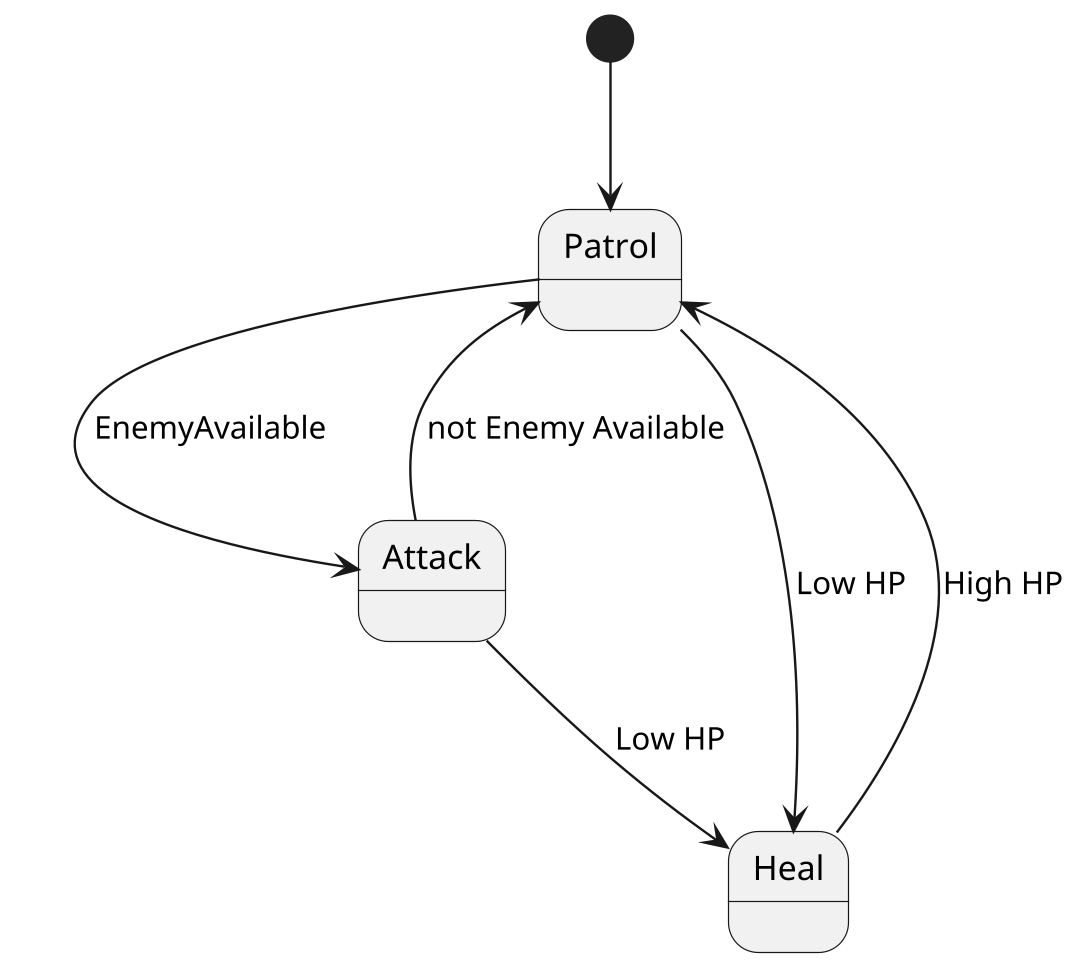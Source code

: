 @startuml

scale 1080 width

state Patrol
state Attack
state Heal

[*] --> Patrol

Patrol --> Attack : EnemyAvailable
Attack --> Patrol : not Enemy Available

Patrol --> Heal : Low HP
Attack --> Heal : Low HP

Heal --> Patrol : High HP

@enduml

